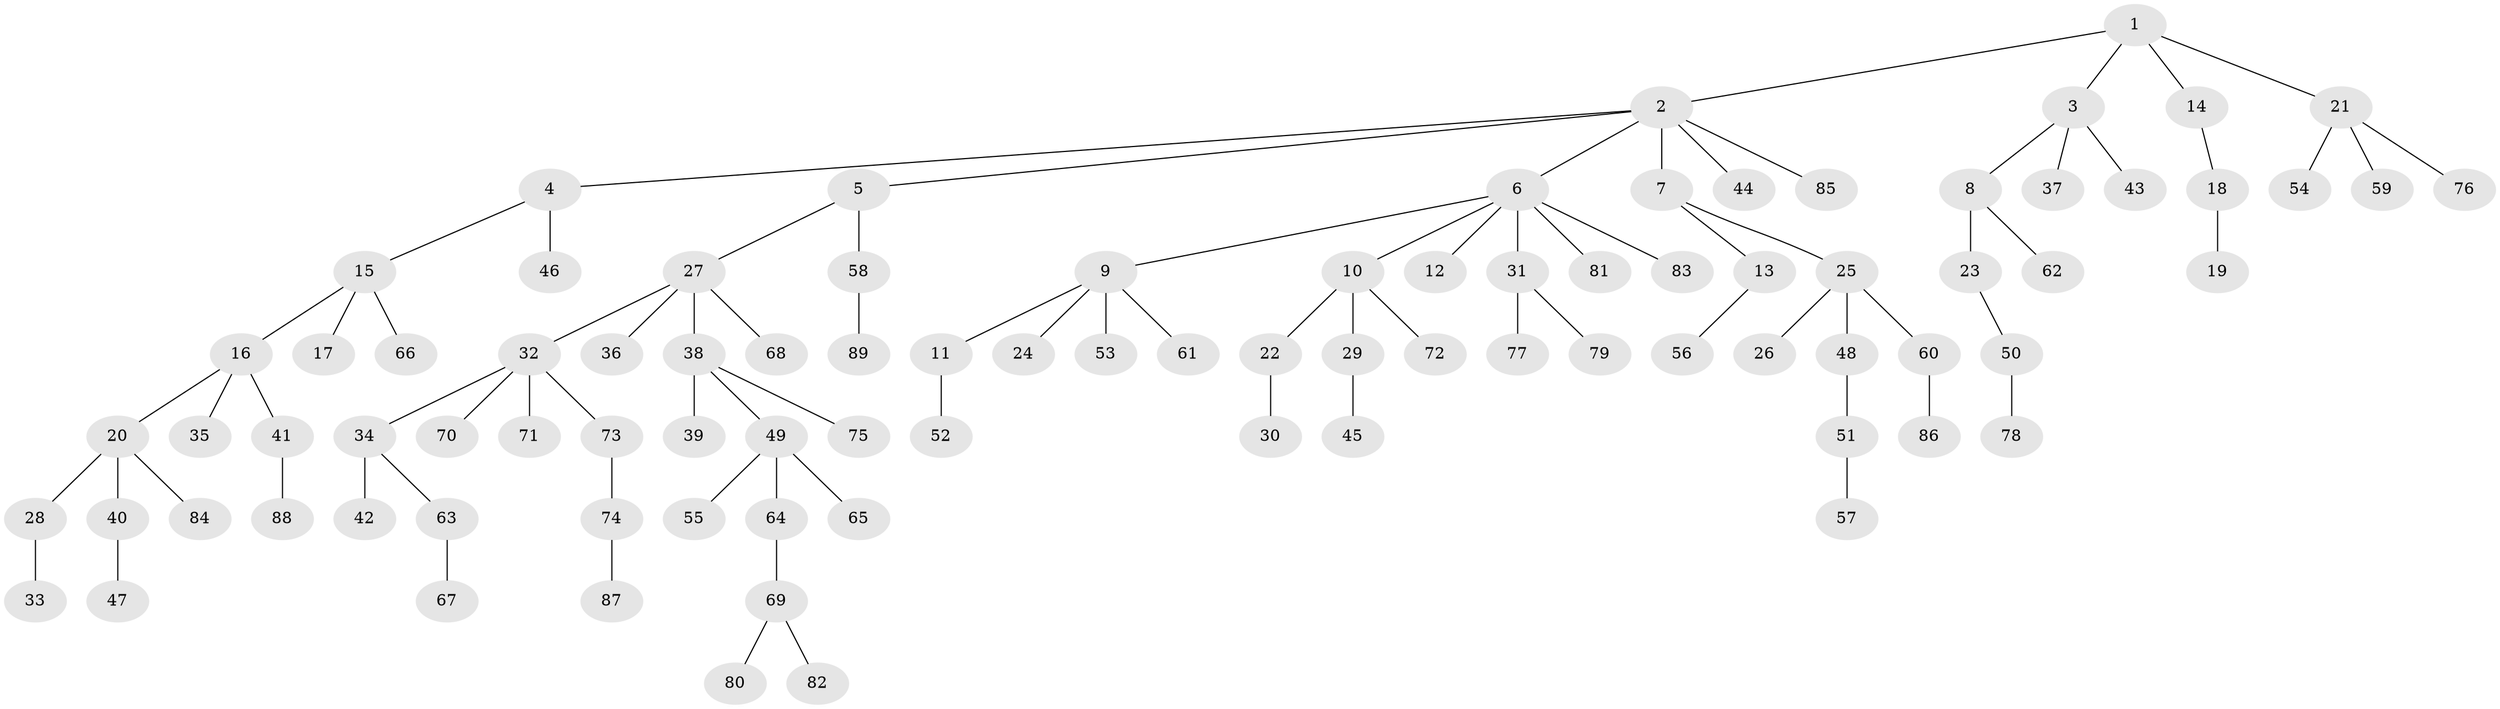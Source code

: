 // Generated by graph-tools (version 1.1) at 2025/02/03/09/25 03:02:19]
// undirected, 89 vertices, 88 edges
graph export_dot {
graph [start="1"]
  node [color=gray90,style=filled];
  1;
  2;
  3;
  4;
  5;
  6;
  7;
  8;
  9;
  10;
  11;
  12;
  13;
  14;
  15;
  16;
  17;
  18;
  19;
  20;
  21;
  22;
  23;
  24;
  25;
  26;
  27;
  28;
  29;
  30;
  31;
  32;
  33;
  34;
  35;
  36;
  37;
  38;
  39;
  40;
  41;
  42;
  43;
  44;
  45;
  46;
  47;
  48;
  49;
  50;
  51;
  52;
  53;
  54;
  55;
  56;
  57;
  58;
  59;
  60;
  61;
  62;
  63;
  64;
  65;
  66;
  67;
  68;
  69;
  70;
  71;
  72;
  73;
  74;
  75;
  76;
  77;
  78;
  79;
  80;
  81;
  82;
  83;
  84;
  85;
  86;
  87;
  88;
  89;
  1 -- 2;
  1 -- 3;
  1 -- 14;
  1 -- 21;
  2 -- 4;
  2 -- 5;
  2 -- 6;
  2 -- 7;
  2 -- 44;
  2 -- 85;
  3 -- 8;
  3 -- 37;
  3 -- 43;
  4 -- 15;
  4 -- 46;
  5 -- 27;
  5 -- 58;
  6 -- 9;
  6 -- 10;
  6 -- 12;
  6 -- 31;
  6 -- 81;
  6 -- 83;
  7 -- 13;
  7 -- 25;
  8 -- 23;
  8 -- 62;
  9 -- 11;
  9 -- 24;
  9 -- 53;
  9 -- 61;
  10 -- 22;
  10 -- 29;
  10 -- 72;
  11 -- 52;
  13 -- 56;
  14 -- 18;
  15 -- 16;
  15 -- 17;
  15 -- 66;
  16 -- 20;
  16 -- 35;
  16 -- 41;
  18 -- 19;
  20 -- 28;
  20 -- 40;
  20 -- 84;
  21 -- 54;
  21 -- 59;
  21 -- 76;
  22 -- 30;
  23 -- 50;
  25 -- 26;
  25 -- 48;
  25 -- 60;
  27 -- 32;
  27 -- 36;
  27 -- 38;
  27 -- 68;
  28 -- 33;
  29 -- 45;
  31 -- 77;
  31 -- 79;
  32 -- 34;
  32 -- 70;
  32 -- 71;
  32 -- 73;
  34 -- 42;
  34 -- 63;
  38 -- 39;
  38 -- 49;
  38 -- 75;
  40 -- 47;
  41 -- 88;
  48 -- 51;
  49 -- 55;
  49 -- 64;
  49 -- 65;
  50 -- 78;
  51 -- 57;
  58 -- 89;
  60 -- 86;
  63 -- 67;
  64 -- 69;
  69 -- 80;
  69 -- 82;
  73 -- 74;
  74 -- 87;
}
